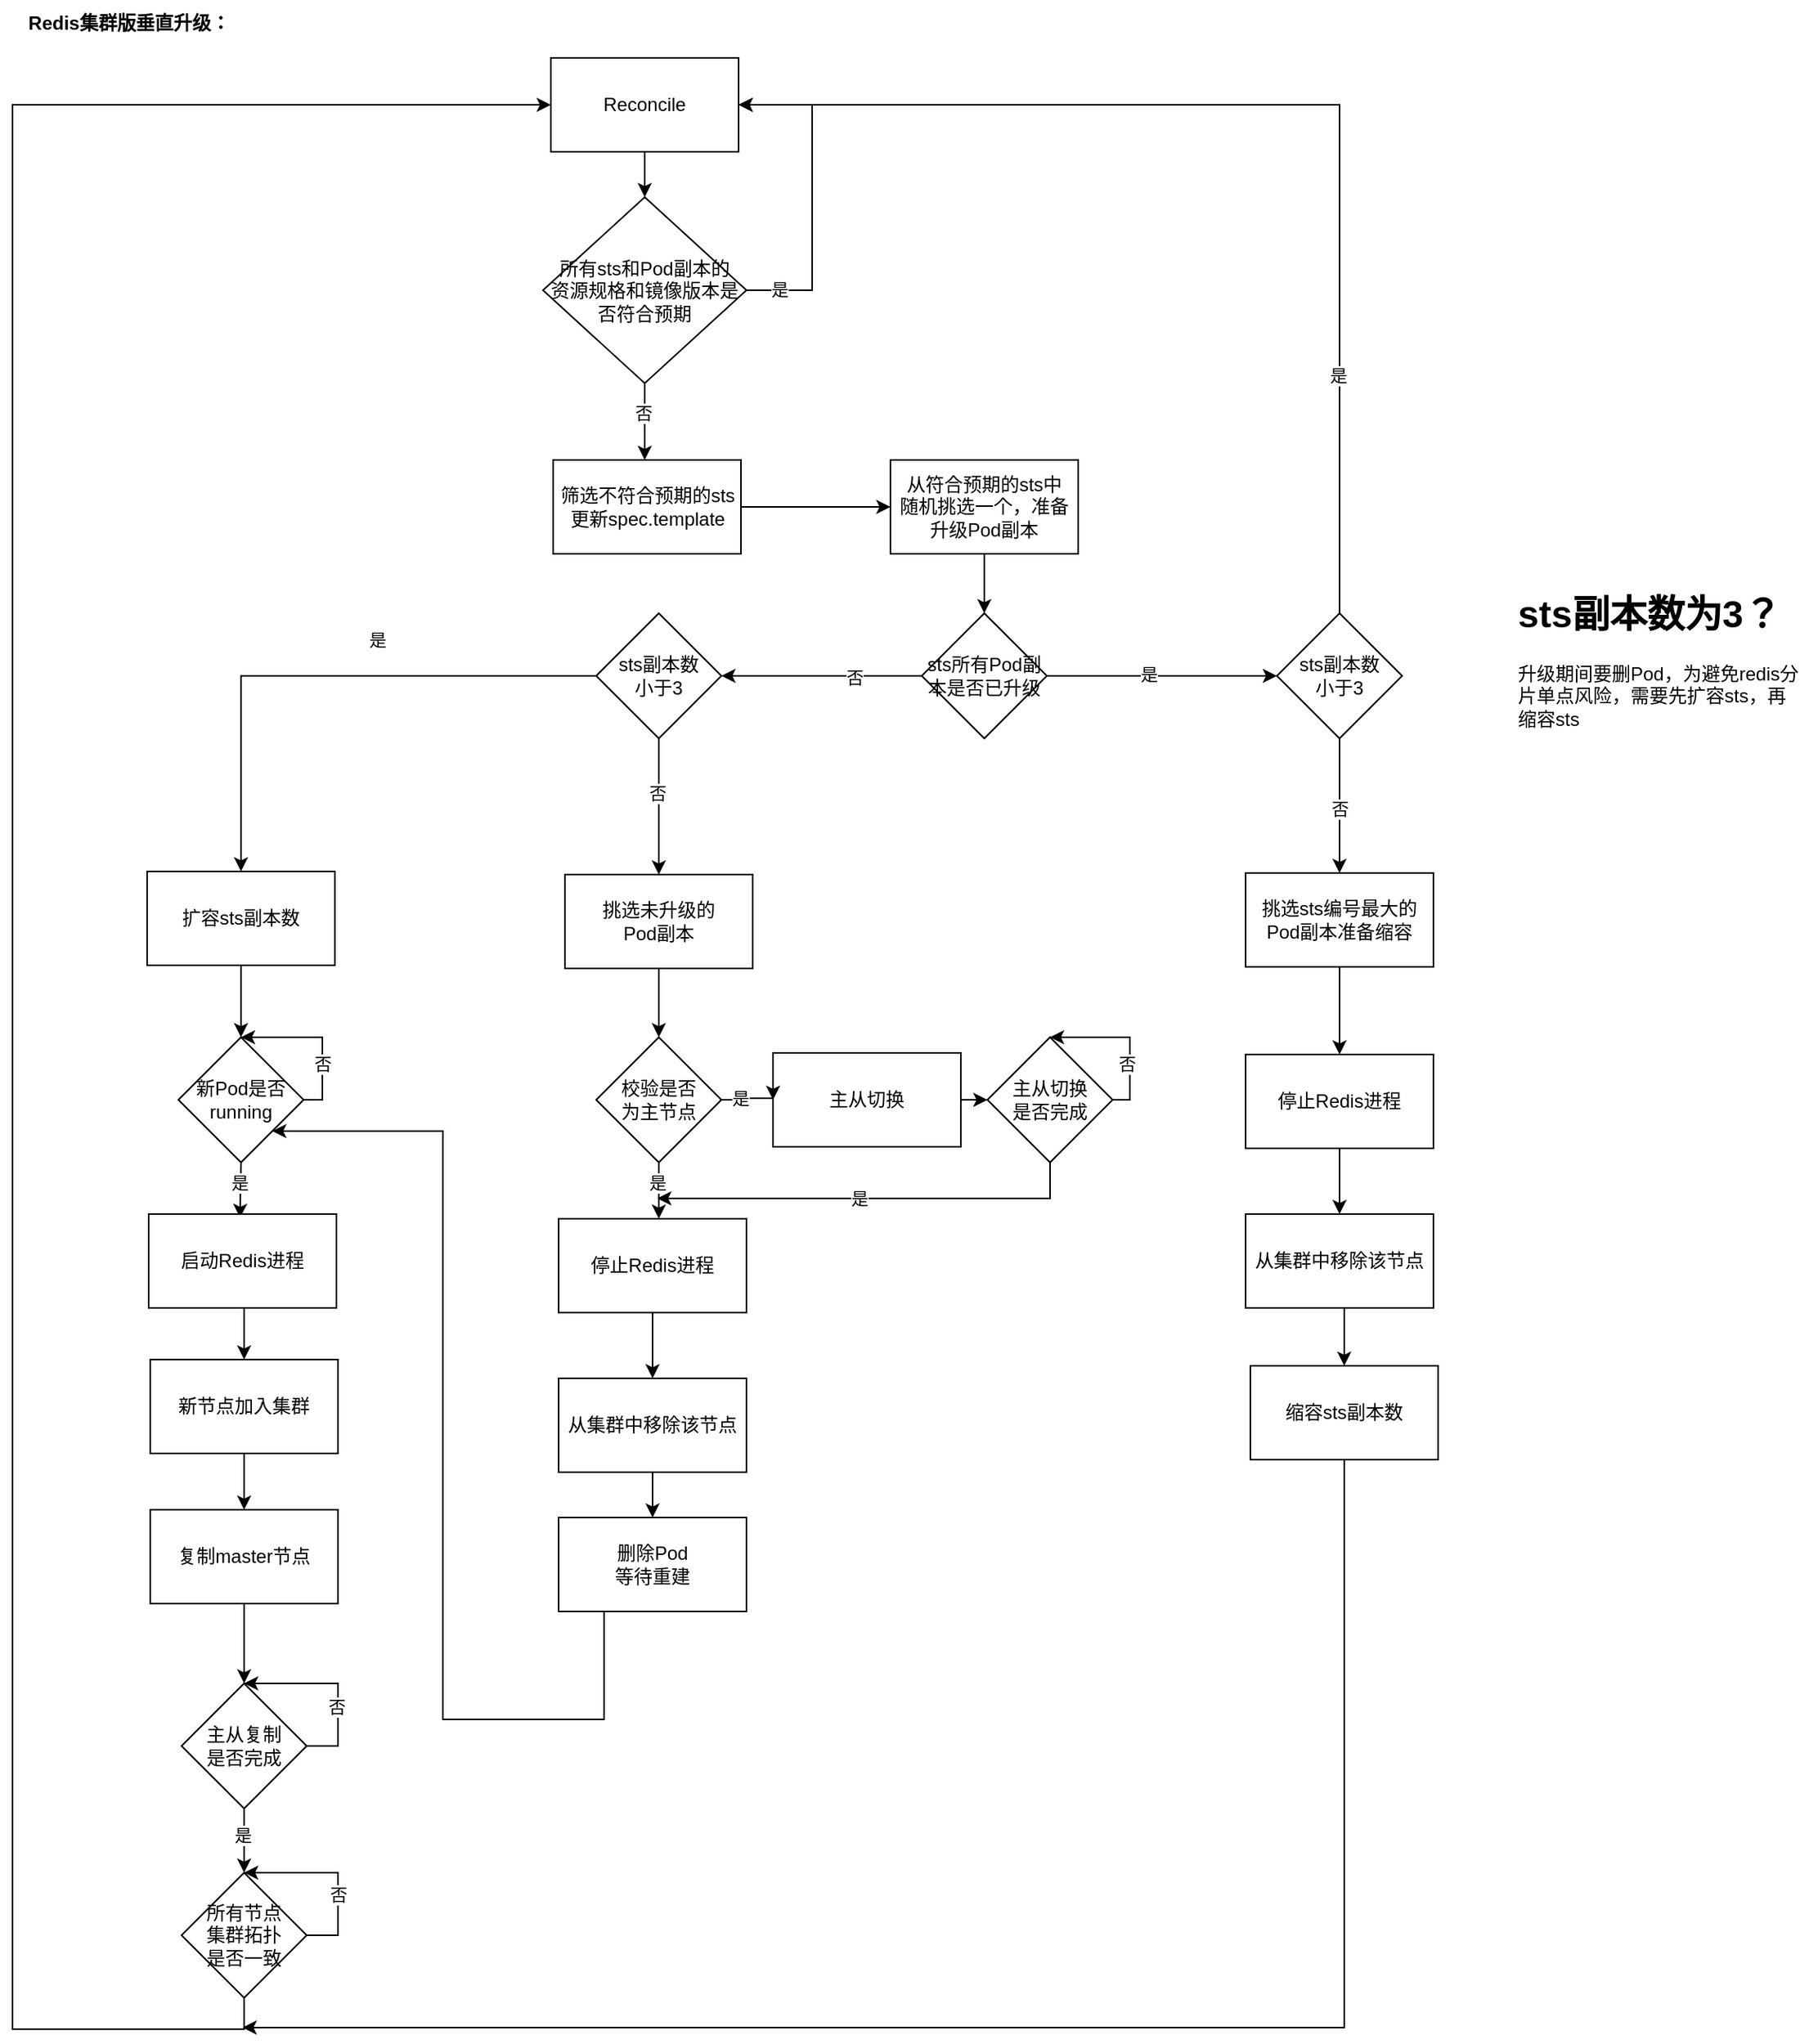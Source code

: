 <mxfile version="21.7.5" type="github">
  <diagram id="rYdwiMb5jvszhZctyrXV" name="第 1 页">
    <mxGraphModel dx="2520" dy="1840" grid="0" gridSize="10" guides="1" tooltips="1" connect="1" arrows="1" fold="1" page="0" pageScale="1" pageWidth="1920" pageHeight="1200" math="0" shadow="0">
      <root>
        <mxCell id="0" />
        <mxCell id="1" parent="0" />
        <mxCell id="zc3PDM--odiP0PYMRJm5-90" style="edgeStyle=orthogonalEdgeStyle;rounded=0;orthogonalLoop=1;jettySize=auto;html=1;exitX=0.5;exitY=1;exitDx=0;exitDy=0;" edge="1" parent="1" source="H4AHmsklHaAgQYHNetgv-2" target="zc3PDM--odiP0PYMRJm5-74">
          <mxGeometry relative="1" as="geometry" />
        </mxCell>
        <mxCell id="H4AHmsklHaAgQYHNetgv-2" value="Reconcile" style="rounded=0;whiteSpace=wrap;html=1;" parent="1" vertex="1">
          <mxGeometry x="134" y="-27" width="120" height="60" as="geometry" />
        </mxCell>
        <mxCell id="H4AHmsklHaAgQYHNetgv-16" value="&lt;b&gt;Redis集群版垂直升级：&lt;/b&gt;" style="text;html=1;strokeColor=none;fillColor=none;align=center;verticalAlign=middle;whiteSpace=wrap;rounded=0;" parent="1" vertex="1">
          <mxGeometry x="-208" y="-64" width="145" height="30" as="geometry" />
        </mxCell>
        <mxCell id="zc3PDM--odiP0PYMRJm5-89" style="edgeStyle=orthogonalEdgeStyle;rounded=0;orthogonalLoop=1;jettySize=auto;html=1;exitX=1;exitY=0.5;exitDx=0;exitDy=0;entryX=0;entryY=0.5;entryDx=0;entryDy=0;" edge="1" parent="1" source="wjV-2MAntqy5bPziTcna-1" target="zc3PDM--odiP0PYMRJm5-86">
          <mxGeometry relative="1" as="geometry" />
        </mxCell>
        <mxCell id="wjV-2MAntqy5bPziTcna-1" value="筛选不符合预期的sts更新spec.template" style="rounded=0;whiteSpace=wrap;html=1;" parent="1" vertex="1">
          <mxGeometry x="135.5" y="230" width="120" height="60" as="geometry" />
        </mxCell>
        <mxCell id="zc3PDM--odiP0PYMRJm5-50" style="edgeStyle=orthogonalEdgeStyle;rounded=0;orthogonalLoop=1;jettySize=auto;html=1;exitX=0;exitY=0.5;exitDx=0;exitDy=0;" edge="1" parent="1" source="zc3PDM--odiP0PYMRJm5-105" target="wjV-2MAntqy5bPziTcna-4">
          <mxGeometry relative="1" as="geometry">
            <mxPoint x="103" y="470" as="sourcePoint" />
            <mxPoint x="104" y="507" as="targetPoint" />
            <Array as="points">
              <mxPoint x="-64" y="368" />
            </Array>
          </mxGeometry>
        </mxCell>
        <mxCell id="zc3PDM--odiP0PYMRJm5-54" value="是" style="edgeLabel;html=1;align=center;verticalAlign=middle;resizable=0;points=[];" vertex="1" connectable="0" parent="zc3PDM--odiP0PYMRJm5-50">
          <mxGeometry x="0.018" y="3" relative="1" as="geometry">
            <mxPoint x="39" y="-26" as="offset" />
          </mxGeometry>
        </mxCell>
        <mxCell id="zc3PDM--odiP0PYMRJm5-102" style="edgeStyle=orthogonalEdgeStyle;rounded=0;orthogonalLoop=1;jettySize=auto;html=1;exitX=0.5;exitY=1;exitDx=0;exitDy=0;entryX=0.5;entryY=0;entryDx=0;entryDy=0;" edge="1" parent="1" source="zc3PDM--odiP0PYMRJm5-105" target="zc3PDM--odiP0PYMRJm5-6">
          <mxGeometry relative="1" as="geometry">
            <mxPoint x="451" y="486" as="sourcePoint" />
            <Array as="points">
              <mxPoint x="203" y="408" />
            </Array>
          </mxGeometry>
        </mxCell>
        <mxCell id="zc3PDM--odiP0PYMRJm5-103" value="否" style="edgeLabel;html=1;align=center;verticalAlign=middle;resizable=0;points=[];" vertex="1" connectable="0" parent="zc3PDM--odiP0PYMRJm5-102">
          <mxGeometry x="-0.211" y="-1" relative="1" as="geometry">
            <mxPoint as="offset" />
          </mxGeometry>
        </mxCell>
        <mxCell id="zc3PDM--odiP0PYMRJm5-49" style="edgeStyle=orthogonalEdgeStyle;rounded=0;orthogonalLoop=1;jettySize=auto;html=1;exitX=0.5;exitY=1;exitDx=0;exitDy=0;entryX=0.5;entryY=0;entryDx=0;entryDy=0;" edge="1" parent="1" source="wjV-2MAntqy5bPziTcna-4" target="wjV-2MAntqy5bPziTcna-6">
          <mxGeometry relative="1" as="geometry" />
        </mxCell>
        <mxCell id="wjV-2MAntqy5bPziTcna-4" value="扩容sts副本数" style="rounded=0;whiteSpace=wrap;html=1;" parent="1" vertex="1">
          <mxGeometry x="-124" y="493" width="120" height="60" as="geometry" />
        </mxCell>
        <mxCell id="zc3PDM--odiP0PYMRJm5-37" style="edgeStyle=orthogonalEdgeStyle;rounded=0;orthogonalLoop=1;jettySize=auto;html=1;exitX=0.5;exitY=1;exitDx=0;exitDy=0;entryX=0.428;entryY=0.04;entryDx=0;entryDy=0;entryPerimeter=0;" edge="1" parent="1" source="wjV-2MAntqy5bPziTcna-6">
          <mxGeometry relative="1" as="geometry">
            <mxPoint x="-57" y="679" as="sourcePoint" />
            <mxPoint x="-64.64" y="714.4" as="targetPoint" />
          </mxGeometry>
        </mxCell>
        <mxCell id="zc3PDM--odiP0PYMRJm5-45" value="是" style="edgeLabel;html=1;align=center;verticalAlign=middle;resizable=0;points=[];" vertex="1" connectable="0" parent="zc3PDM--odiP0PYMRJm5-37">
          <mxGeometry x="-0.509" y="-2" relative="1" as="geometry">
            <mxPoint x="1" y="4" as="offset" />
          </mxGeometry>
        </mxCell>
        <mxCell id="wjV-2MAntqy5bPziTcna-6" value="新Pod是否running" style="rhombus;whiteSpace=wrap;html=1;" parent="1" vertex="1">
          <mxGeometry x="-104" y="599" width="80" height="80" as="geometry" />
        </mxCell>
        <mxCell id="wjV-2MAntqy5bPziTcna-9" style="edgeStyle=orthogonalEdgeStyle;rounded=0;orthogonalLoop=1;jettySize=auto;html=1;exitX=1;exitY=0.5;exitDx=0;exitDy=0;entryX=0.5;entryY=0;entryDx=0;entryDy=0;" parent="1" source="wjV-2MAntqy5bPziTcna-6" target="wjV-2MAntqy5bPziTcna-6" edge="1">
          <mxGeometry relative="1" as="geometry">
            <Array as="points">
              <mxPoint x="-12" y="639" />
              <mxPoint x="-12" y="599" />
            </Array>
          </mxGeometry>
        </mxCell>
        <mxCell id="zc3PDM--odiP0PYMRJm5-44" value="否" style="edgeLabel;html=1;align=center;verticalAlign=middle;resizable=0;points=[];" vertex="1" connectable="0" parent="wjV-2MAntqy5bPziTcna-9">
          <mxGeometry x="-0.329" relative="1" as="geometry">
            <mxPoint as="offset" />
          </mxGeometry>
        </mxCell>
        <mxCell id="zc3PDM--odiP0PYMRJm5-38" style="edgeStyle=orthogonalEdgeStyle;rounded=0;orthogonalLoop=1;jettySize=auto;html=1;exitX=0.5;exitY=1;exitDx=0;exitDy=0;entryX=0.5;entryY=0;entryDx=0;entryDy=0;" edge="1" parent="1" source="wjV-2MAntqy5bPziTcna-10" target="wjV-2MAntqy5bPziTcna-11">
          <mxGeometry relative="1" as="geometry" />
        </mxCell>
        <mxCell id="wjV-2MAntqy5bPziTcna-10" value="启动Redis进程" style="rounded=0;whiteSpace=wrap;html=1;" parent="1" vertex="1">
          <mxGeometry x="-123" y="712" width="120" height="60" as="geometry" />
        </mxCell>
        <mxCell id="zc3PDM--odiP0PYMRJm5-39" style="edgeStyle=orthogonalEdgeStyle;rounded=0;orthogonalLoop=1;jettySize=auto;html=1;exitX=0.5;exitY=1;exitDx=0;exitDy=0;entryX=0.5;entryY=0;entryDx=0;entryDy=0;" edge="1" parent="1" source="wjV-2MAntqy5bPziTcna-11" target="zc3PDM--odiP0PYMRJm5-18">
          <mxGeometry relative="1" as="geometry" />
        </mxCell>
        <mxCell id="wjV-2MAntqy5bPziTcna-11" value="新节点加入集群" style="rounded=0;whiteSpace=wrap;html=1;" parent="1" vertex="1">
          <mxGeometry x="-122" y="805" width="120" height="60" as="geometry" />
        </mxCell>
        <mxCell id="zc3PDM--odiP0PYMRJm5-56" style="edgeStyle=orthogonalEdgeStyle;rounded=0;orthogonalLoop=1;jettySize=auto;html=1;exitX=0.5;exitY=1;exitDx=0;exitDy=0;entryX=0.5;entryY=0;entryDx=0;entryDy=0;" edge="1" parent="1" source="zc3PDM--odiP0PYMRJm5-97" target="zc3PDM--odiP0PYMRJm5-2">
          <mxGeometry relative="1" as="geometry">
            <mxPoint x="637" y="526.0" as="sourcePoint" />
          </mxGeometry>
        </mxCell>
        <mxCell id="zc3PDM--odiP0PYMRJm5-63" value="否" style="edgeLabel;html=1;align=center;verticalAlign=middle;resizable=0;points=[];" vertex="1" connectable="0" parent="zc3PDM--odiP0PYMRJm5-56">
          <mxGeometry x="-0.514" y="2" relative="1" as="geometry">
            <mxPoint x="-2" y="24" as="offset" />
          </mxGeometry>
        </mxCell>
        <mxCell id="zc3PDM--odiP0PYMRJm5-57" style="edgeStyle=orthogonalEdgeStyle;rounded=0;orthogonalLoop=1;jettySize=auto;html=1;exitX=0.5;exitY=1;exitDx=0;exitDy=0;entryX=0.5;entryY=0;entryDx=0;entryDy=0;" edge="1" parent="1" source="zc3PDM--odiP0PYMRJm5-2" target="zc3PDM--odiP0PYMRJm5-3">
          <mxGeometry relative="1" as="geometry" />
        </mxCell>
        <mxCell id="zc3PDM--odiP0PYMRJm5-2" value="挑选sts编号最大的Pod副本准备缩容" style="rounded=0;whiteSpace=wrap;html=1;" vertex="1" parent="1">
          <mxGeometry x="578" y="494" width="120" height="60" as="geometry" />
        </mxCell>
        <mxCell id="zc3PDM--odiP0PYMRJm5-58" style="edgeStyle=orthogonalEdgeStyle;rounded=0;orthogonalLoop=1;jettySize=auto;html=1;exitX=0.5;exitY=1;exitDx=0;exitDy=0;" edge="1" parent="1" source="zc3PDM--odiP0PYMRJm5-3" target="zc3PDM--odiP0PYMRJm5-4">
          <mxGeometry relative="1" as="geometry" />
        </mxCell>
        <mxCell id="zc3PDM--odiP0PYMRJm5-3" value="停止Redis进程" style="rounded=0;whiteSpace=wrap;html=1;" vertex="1" parent="1">
          <mxGeometry x="578" y="610" width="120" height="60" as="geometry" />
        </mxCell>
        <mxCell id="zc3PDM--odiP0PYMRJm5-59" style="edgeStyle=orthogonalEdgeStyle;rounded=0;orthogonalLoop=1;jettySize=auto;html=1;exitX=0.5;exitY=1;exitDx=0;exitDy=0;entryX=0.5;entryY=0;entryDx=0;entryDy=0;" edge="1" parent="1" source="zc3PDM--odiP0PYMRJm5-4" target="zc3PDM--odiP0PYMRJm5-5">
          <mxGeometry relative="1" as="geometry" />
        </mxCell>
        <mxCell id="zc3PDM--odiP0PYMRJm5-4" value="从集群中移除该节点" style="rounded=0;whiteSpace=wrap;html=1;" vertex="1" parent="1">
          <mxGeometry x="578" y="712" width="120" height="60" as="geometry" />
        </mxCell>
        <mxCell id="zc3PDM--odiP0PYMRJm5-73" style="edgeStyle=orthogonalEdgeStyle;rounded=0;orthogonalLoop=1;jettySize=auto;html=1;exitX=0.5;exitY=1;exitDx=0;exitDy=0;" edge="1" parent="1" source="zc3PDM--odiP0PYMRJm5-5">
          <mxGeometry relative="1" as="geometry">
            <mxPoint x="-63" y="1232" as="targetPoint" />
            <Array as="points">
              <mxPoint x="641" y="1232" />
            </Array>
          </mxGeometry>
        </mxCell>
        <mxCell id="zc3PDM--odiP0PYMRJm5-5" value="缩容sts副本数" style="rounded=0;whiteSpace=wrap;html=1;" vertex="1" parent="1">
          <mxGeometry x="581" y="809" width="120" height="60" as="geometry" />
        </mxCell>
        <mxCell id="zc3PDM--odiP0PYMRJm5-62" style="edgeStyle=orthogonalEdgeStyle;rounded=0;orthogonalLoop=1;jettySize=auto;html=1;exitX=0.5;exitY=1;exitDx=0;exitDy=0;entryX=0.5;entryY=0;entryDx=0;entryDy=0;" edge="1" parent="1" source="zc3PDM--odiP0PYMRJm5-6" target="zc3PDM--odiP0PYMRJm5-30">
          <mxGeometry relative="1" as="geometry" />
        </mxCell>
        <mxCell id="zc3PDM--odiP0PYMRJm5-6" value="挑选未升级的&lt;br&gt;Pod副本" style="rounded=0;whiteSpace=wrap;html=1;" vertex="1" parent="1">
          <mxGeometry x="143" y="495" width="120" height="60" as="geometry" />
        </mxCell>
        <mxCell id="zc3PDM--odiP0PYMRJm5-65" style="edgeStyle=orthogonalEdgeStyle;rounded=0;orthogonalLoop=1;jettySize=auto;html=1;exitX=1;exitY=0.5;exitDx=0;exitDy=0;entryX=0;entryY=0.5;entryDx=0;entryDy=0;" edge="1" parent="1" source="zc3PDM--odiP0PYMRJm5-8" target="zc3PDM--odiP0PYMRJm5-32">
          <mxGeometry relative="1" as="geometry" />
        </mxCell>
        <mxCell id="zc3PDM--odiP0PYMRJm5-8" value="主从切换" style="rounded=0;whiteSpace=wrap;html=1;" vertex="1" parent="1">
          <mxGeometry x="276" y="609" width="120" height="60" as="geometry" />
        </mxCell>
        <mxCell id="zc3PDM--odiP0PYMRJm5-71" style="edgeStyle=orthogonalEdgeStyle;rounded=0;orthogonalLoop=1;jettySize=auto;html=1;exitX=0.5;exitY=1;exitDx=0;exitDy=0;entryX=0.5;entryY=0;entryDx=0;entryDy=0;" edge="1" parent="1" source="zc3PDM--odiP0PYMRJm5-10" target="zc3PDM--odiP0PYMRJm5-11">
          <mxGeometry relative="1" as="geometry" />
        </mxCell>
        <mxCell id="zc3PDM--odiP0PYMRJm5-10" value="停止Redis进程" style="rounded=0;whiteSpace=wrap;html=1;" vertex="1" parent="1">
          <mxGeometry x="139" y="715" width="120" height="60" as="geometry" />
        </mxCell>
        <mxCell id="zc3PDM--odiP0PYMRJm5-72" style="edgeStyle=orthogonalEdgeStyle;rounded=0;orthogonalLoop=1;jettySize=auto;html=1;exitX=0.5;exitY=1;exitDx=0;exitDy=0;entryX=0.5;entryY=0;entryDx=0;entryDy=0;" edge="1" parent="1" source="zc3PDM--odiP0PYMRJm5-11" target="zc3PDM--odiP0PYMRJm5-12">
          <mxGeometry relative="1" as="geometry" />
        </mxCell>
        <mxCell id="zc3PDM--odiP0PYMRJm5-11" value="从集群中移除该节点" style="rounded=0;whiteSpace=wrap;html=1;" vertex="1" parent="1">
          <mxGeometry x="139" y="817" width="120" height="60" as="geometry" />
        </mxCell>
        <mxCell id="zc3PDM--odiP0PYMRJm5-108" style="edgeStyle=orthogonalEdgeStyle;rounded=0;orthogonalLoop=1;jettySize=auto;html=1;exitX=0.5;exitY=1;exitDx=0;exitDy=0;entryX=1;entryY=1;entryDx=0;entryDy=0;" edge="1" parent="1" source="zc3PDM--odiP0PYMRJm5-12" target="wjV-2MAntqy5bPziTcna-6">
          <mxGeometry relative="1" as="geometry">
            <Array as="points">
              <mxPoint x="168" y="1035" />
              <mxPoint x="65" y="1035" />
              <mxPoint x="65" y="659" />
            </Array>
          </mxGeometry>
        </mxCell>
        <mxCell id="zc3PDM--odiP0PYMRJm5-12" value="删除Pod&lt;br&gt;等待重建" style="rounded=0;whiteSpace=wrap;html=1;" vertex="1" parent="1">
          <mxGeometry x="139" y="906" width="120" height="60" as="geometry" />
        </mxCell>
        <mxCell id="zc3PDM--odiP0PYMRJm5-40" style="edgeStyle=orthogonalEdgeStyle;rounded=0;orthogonalLoop=1;jettySize=auto;html=1;exitX=0.5;exitY=1;exitDx=0;exitDy=0;entryX=0.5;entryY=0;entryDx=0;entryDy=0;" edge="1" parent="1" source="zc3PDM--odiP0PYMRJm5-18" target="zc3PDM--odiP0PYMRJm5-27">
          <mxGeometry relative="1" as="geometry" />
        </mxCell>
        <mxCell id="zc3PDM--odiP0PYMRJm5-18" value="复制master节点" style="rounded=0;whiteSpace=wrap;html=1;" vertex="1" parent="1">
          <mxGeometry x="-122" y="901" width="120" height="60" as="geometry" />
        </mxCell>
        <mxCell id="zc3PDM--odiP0PYMRJm5-41" style="edgeStyle=orthogonalEdgeStyle;rounded=0;orthogonalLoop=1;jettySize=auto;html=1;exitX=0.5;exitY=1;exitDx=0;exitDy=0;entryX=0.5;entryY=0;entryDx=0;entryDy=0;" edge="1" parent="1" source="zc3PDM--odiP0PYMRJm5-27" target="zc3PDM--odiP0PYMRJm5-34">
          <mxGeometry relative="1" as="geometry" />
        </mxCell>
        <mxCell id="zc3PDM--odiP0PYMRJm5-43" value="是" style="edgeLabel;html=1;align=center;verticalAlign=middle;resizable=0;points=[];" vertex="1" connectable="0" parent="zc3PDM--odiP0PYMRJm5-41">
          <mxGeometry x="-0.488" y="-1" relative="1" as="geometry">
            <mxPoint y="6" as="offset" />
          </mxGeometry>
        </mxCell>
        <mxCell id="zc3PDM--odiP0PYMRJm5-27" value="主从复制&lt;br&gt;是否完成" style="rhombus;whiteSpace=wrap;html=1;" vertex="1" parent="1">
          <mxGeometry x="-102" y="1012" width="80" height="80" as="geometry" />
        </mxCell>
        <mxCell id="zc3PDM--odiP0PYMRJm5-28" style="edgeStyle=orthogonalEdgeStyle;rounded=0;orthogonalLoop=1;jettySize=auto;html=1;exitX=1;exitY=0.5;exitDx=0;exitDy=0;entryX=0.5;entryY=0;entryDx=0;entryDy=0;" edge="1" parent="1" source="zc3PDM--odiP0PYMRJm5-27" target="zc3PDM--odiP0PYMRJm5-27">
          <mxGeometry relative="1" as="geometry">
            <Array as="points">
              <mxPoint x="-2" y="1052" />
              <mxPoint x="-2" y="1012" />
            </Array>
          </mxGeometry>
        </mxCell>
        <mxCell id="zc3PDM--odiP0PYMRJm5-42" value="否" style="edgeLabel;html=1;align=center;verticalAlign=middle;resizable=0;points=[];" vertex="1" connectable="0" parent="zc3PDM--odiP0PYMRJm5-28">
          <mxGeometry x="-0.237" y="1" relative="1" as="geometry">
            <mxPoint y="1" as="offset" />
          </mxGeometry>
        </mxCell>
        <mxCell id="zc3PDM--odiP0PYMRJm5-67" style="edgeStyle=orthogonalEdgeStyle;rounded=0;orthogonalLoop=1;jettySize=auto;html=1;exitX=0.5;exitY=1;exitDx=0;exitDy=0;" edge="1" parent="1" source="zc3PDM--odiP0PYMRJm5-30" target="zc3PDM--odiP0PYMRJm5-10">
          <mxGeometry relative="1" as="geometry">
            <Array as="points">
              <mxPoint x="203" y="707" />
              <mxPoint x="203" y="707" />
            </Array>
          </mxGeometry>
        </mxCell>
        <mxCell id="zc3PDM--odiP0PYMRJm5-68" value="是" style="edgeLabel;html=1;align=center;verticalAlign=middle;resizable=0;points=[];" vertex="1" connectable="0" parent="zc3PDM--odiP0PYMRJm5-67">
          <mxGeometry x="-0.075" y="-3" relative="1" as="geometry">
            <mxPoint x="2" y="-4" as="offset" />
          </mxGeometry>
        </mxCell>
        <mxCell id="zc3PDM--odiP0PYMRJm5-30" value="校验是否&lt;br&gt;为主节点" style="rhombus;whiteSpace=wrap;html=1;" vertex="1" parent="1">
          <mxGeometry x="163" y="599" width="80" height="80" as="geometry" />
        </mxCell>
        <mxCell id="zc3PDM--odiP0PYMRJm5-31" style="edgeStyle=orthogonalEdgeStyle;rounded=0;orthogonalLoop=1;jettySize=auto;html=1;exitX=1;exitY=0.5;exitDx=0;exitDy=0;entryX=0;entryY=0.5;entryDx=0;entryDy=0;" edge="1" parent="1" target="zc3PDM--odiP0PYMRJm5-8">
          <mxGeometry relative="1" as="geometry">
            <Array as="points">
              <mxPoint x="251" y="639" />
              <mxPoint x="261" y="638" />
            </Array>
            <mxPoint x="242" y="639" as="sourcePoint" />
          </mxGeometry>
        </mxCell>
        <mxCell id="zc3PDM--odiP0PYMRJm5-64" value="是" style="edgeLabel;html=1;align=center;verticalAlign=middle;resizable=0;points=[];" vertex="1" connectable="0" parent="zc3PDM--odiP0PYMRJm5-31">
          <mxGeometry x="0.013" y="-2" relative="1" as="geometry">
            <mxPoint x="-4" y="-2" as="offset" />
          </mxGeometry>
        </mxCell>
        <mxCell id="zc3PDM--odiP0PYMRJm5-69" style="edgeStyle=orthogonalEdgeStyle;rounded=0;orthogonalLoop=1;jettySize=auto;html=1;exitX=0.5;exitY=1;exitDx=0;exitDy=0;" edge="1" parent="1" source="zc3PDM--odiP0PYMRJm5-32">
          <mxGeometry relative="1" as="geometry">
            <mxPoint x="202" y="702" as="targetPoint" />
            <mxPoint x="532" y="675" as="sourcePoint" />
            <Array as="points">
              <mxPoint x="453" y="702" />
            </Array>
          </mxGeometry>
        </mxCell>
        <mxCell id="zc3PDM--odiP0PYMRJm5-91" value="是" style="edgeLabel;html=1;align=center;verticalAlign=middle;resizable=0;points=[];" vertex="1" connectable="0" parent="zc3PDM--odiP0PYMRJm5-69">
          <mxGeometry x="0.062" y="2" relative="1" as="geometry">
            <mxPoint y="-2" as="offset" />
          </mxGeometry>
        </mxCell>
        <mxCell id="zc3PDM--odiP0PYMRJm5-32" value="主从切换&lt;br&gt;是否完成" style="rhombus;whiteSpace=wrap;html=1;" vertex="1" parent="1">
          <mxGeometry x="413" y="599" width="80" height="80" as="geometry" />
        </mxCell>
        <mxCell id="zc3PDM--odiP0PYMRJm5-33" style="edgeStyle=orthogonalEdgeStyle;rounded=0;orthogonalLoop=1;jettySize=auto;html=1;exitX=1;exitY=0.5;exitDx=0;exitDy=0;entryX=0.5;entryY=0;entryDx=0;entryDy=0;" edge="1" parent="1" source="zc3PDM--odiP0PYMRJm5-32" target="zc3PDM--odiP0PYMRJm5-32">
          <mxGeometry relative="1" as="geometry">
            <Array as="points">
              <mxPoint x="504" y="639" />
              <mxPoint x="504" y="599" />
            </Array>
          </mxGeometry>
        </mxCell>
        <mxCell id="zc3PDM--odiP0PYMRJm5-66" value="否" style="edgeLabel;html=1;align=center;verticalAlign=middle;resizable=0;points=[];" vertex="1" connectable="0" parent="zc3PDM--odiP0PYMRJm5-33">
          <mxGeometry x="-0.308" y="-2" relative="1" as="geometry">
            <mxPoint x="-4" y="1" as="offset" />
          </mxGeometry>
        </mxCell>
        <mxCell id="zc3PDM--odiP0PYMRJm5-48" style="edgeStyle=orthogonalEdgeStyle;rounded=0;orthogonalLoop=1;jettySize=auto;html=1;exitX=0.5;exitY=1;exitDx=0;exitDy=0;entryX=0;entryY=0.5;entryDx=0;entryDy=0;" edge="1" parent="1" source="zc3PDM--odiP0PYMRJm5-34" target="H4AHmsklHaAgQYHNetgv-2">
          <mxGeometry relative="1" as="geometry">
            <mxPoint x="580" y="1304" as="targetPoint" />
            <Array as="points">
              <mxPoint x="-62" y="1233" />
              <mxPoint x="-210" y="1233" />
              <mxPoint x="-210" y="3" />
            </Array>
          </mxGeometry>
        </mxCell>
        <mxCell id="zc3PDM--odiP0PYMRJm5-34" value="所有节点&lt;br&gt;集群拓扑&lt;br&gt;是否一致" style="rhombus;whiteSpace=wrap;html=1;" vertex="1" parent="1">
          <mxGeometry x="-102" y="1133" width="80" height="80" as="geometry" />
        </mxCell>
        <mxCell id="zc3PDM--odiP0PYMRJm5-35" style="edgeStyle=orthogonalEdgeStyle;rounded=0;orthogonalLoop=1;jettySize=auto;html=1;exitX=1;exitY=0.5;exitDx=0;exitDy=0;entryX=0.5;entryY=0;entryDx=0;entryDy=0;" edge="1" parent="1" source="zc3PDM--odiP0PYMRJm5-34" target="zc3PDM--odiP0PYMRJm5-34">
          <mxGeometry relative="1" as="geometry">
            <Array as="points">
              <mxPoint x="-2" y="1173" />
              <mxPoint x="-2" y="1133" />
            </Array>
          </mxGeometry>
        </mxCell>
        <mxCell id="zc3PDM--odiP0PYMRJm5-46" value="否" style="edgeLabel;html=1;align=center;verticalAlign=middle;resizable=0;points=[];" vertex="1" connectable="0" parent="zc3PDM--odiP0PYMRJm5-35">
          <mxGeometry x="-0.242" relative="1" as="geometry">
            <mxPoint y="-1" as="offset" />
          </mxGeometry>
        </mxCell>
        <mxCell id="zc3PDM--odiP0PYMRJm5-109" style="edgeStyle=orthogonalEdgeStyle;rounded=0;orthogonalLoop=1;jettySize=auto;html=1;exitX=0.5;exitY=1;exitDx=0;exitDy=0;" edge="1" parent="1" source="zc3PDM--odiP0PYMRJm5-74" target="wjV-2MAntqy5bPziTcna-1">
          <mxGeometry relative="1" as="geometry">
            <Array as="points">
              <mxPoint x="194" y="216" />
              <mxPoint x="194" y="216" />
            </Array>
          </mxGeometry>
        </mxCell>
        <mxCell id="zc3PDM--odiP0PYMRJm5-110" value="否" style="edgeLabel;html=1;align=center;verticalAlign=middle;resizable=0;points=[];" vertex="1" connectable="0" parent="zc3PDM--odiP0PYMRJm5-109">
          <mxGeometry x="-0.225" y="-1" relative="1" as="geometry">
            <mxPoint as="offset" />
          </mxGeometry>
        </mxCell>
        <mxCell id="zc3PDM--odiP0PYMRJm5-74" value="所有sts和Pod副本的&lt;br&gt;资源规格和镜像版本是否符合预期" style="rhombus;whiteSpace=wrap;html=1;" vertex="1" parent="1">
          <mxGeometry x="129" y="62" width="130" height="119" as="geometry" />
        </mxCell>
        <mxCell id="zc3PDM--odiP0PYMRJm5-75" style="edgeStyle=orthogonalEdgeStyle;rounded=0;orthogonalLoop=1;jettySize=auto;html=1;exitX=1;exitY=0.5;exitDx=0;exitDy=0;entryX=1;entryY=0.5;entryDx=0;entryDy=0;" edge="1" parent="1" source="zc3PDM--odiP0PYMRJm5-74" target="H4AHmsklHaAgQYHNetgv-2">
          <mxGeometry relative="1" as="geometry">
            <Array as="points">
              <mxPoint x="301" y="122" />
              <mxPoint x="301" y="3" />
            </Array>
            <mxPoint x="696.12" y="146.64" as="targetPoint" />
          </mxGeometry>
        </mxCell>
        <mxCell id="zc3PDM--odiP0PYMRJm5-84" value="是" style="edgeLabel;html=1;align=center;verticalAlign=middle;resizable=0;points=[];" vertex="1" connectable="0" parent="zc3PDM--odiP0PYMRJm5-75">
          <mxGeometry x="-0.659" y="-1" relative="1" as="geometry">
            <mxPoint x="-15" y="-2" as="offset" />
          </mxGeometry>
        </mxCell>
        <mxCell id="zc3PDM--odiP0PYMRJm5-104" style="edgeStyle=orthogonalEdgeStyle;rounded=0;orthogonalLoop=1;jettySize=auto;html=1;exitX=0.5;exitY=1;exitDx=0;exitDy=0;entryX=0.5;entryY=0;entryDx=0;entryDy=0;" edge="1" parent="1" source="zc3PDM--odiP0PYMRJm5-86" target="zc3PDM--odiP0PYMRJm5-92">
          <mxGeometry relative="1" as="geometry" />
        </mxCell>
        <mxCell id="zc3PDM--odiP0PYMRJm5-86" value="从符合预期的sts中&lt;br&gt;随机挑选一个，准备升级Pod副本" style="rounded=0;whiteSpace=wrap;html=1;" vertex="1" parent="1">
          <mxGeometry x="351" y="230" width="120" height="60" as="geometry" />
        </mxCell>
        <mxCell id="zc3PDM--odiP0PYMRJm5-95" style="edgeStyle=orthogonalEdgeStyle;rounded=0;orthogonalLoop=1;jettySize=auto;html=1;exitX=0;exitY=0.5;exitDx=0;exitDy=0;entryX=1;entryY=0.5;entryDx=0;entryDy=0;" edge="1" parent="1" source="zc3PDM--odiP0PYMRJm5-92" target="zc3PDM--odiP0PYMRJm5-105">
          <mxGeometry relative="1" as="geometry">
            <mxPoint x="411" y="446" as="targetPoint" />
          </mxGeometry>
        </mxCell>
        <mxCell id="zc3PDM--odiP0PYMRJm5-96" value="否" style="edgeLabel;html=1;align=center;verticalAlign=middle;resizable=0;points=[];" vertex="1" connectable="0" parent="zc3PDM--odiP0PYMRJm5-95">
          <mxGeometry x="-0.35" y="1" relative="1" as="geometry">
            <mxPoint x="-2" as="offset" />
          </mxGeometry>
        </mxCell>
        <mxCell id="zc3PDM--odiP0PYMRJm5-98" style="edgeStyle=orthogonalEdgeStyle;rounded=0;orthogonalLoop=1;jettySize=auto;html=1;exitX=1;exitY=0.5;exitDx=0;exitDy=0;entryX=0;entryY=0.5;entryDx=0;entryDy=0;" edge="1" parent="1" source="zc3PDM--odiP0PYMRJm5-92" target="zc3PDM--odiP0PYMRJm5-97">
          <mxGeometry relative="1" as="geometry" />
        </mxCell>
        <mxCell id="zc3PDM--odiP0PYMRJm5-99" value="是" style="edgeLabel;html=1;align=center;verticalAlign=middle;resizable=0;points=[];" vertex="1" connectable="0" parent="zc3PDM--odiP0PYMRJm5-98">
          <mxGeometry x="-0.117" y="1" relative="1" as="geometry">
            <mxPoint as="offset" />
          </mxGeometry>
        </mxCell>
        <mxCell id="zc3PDM--odiP0PYMRJm5-92" value="sts所有Pod副本是否已升级" style="rhombus;whiteSpace=wrap;html=1;" vertex="1" parent="1">
          <mxGeometry x="371" y="328" width="80" height="80" as="geometry" />
        </mxCell>
        <mxCell id="zc3PDM--odiP0PYMRJm5-100" style="edgeStyle=orthogonalEdgeStyle;rounded=0;orthogonalLoop=1;jettySize=auto;html=1;exitX=0.5;exitY=0;exitDx=0;exitDy=0;entryX=1;entryY=0.5;entryDx=0;entryDy=0;" edge="1" parent="1" source="zc3PDM--odiP0PYMRJm5-97" target="H4AHmsklHaAgQYHNetgv-2">
          <mxGeometry relative="1" as="geometry">
            <Array as="points">
              <mxPoint x="638" y="3" />
            </Array>
          </mxGeometry>
        </mxCell>
        <mxCell id="zc3PDM--odiP0PYMRJm5-101" value="是" style="edgeLabel;html=1;align=center;verticalAlign=middle;resizable=0;points=[];" vertex="1" connectable="0" parent="zc3PDM--odiP0PYMRJm5-100">
          <mxGeometry x="-0.164" y="-1" relative="1" as="geometry">
            <mxPoint x="-2" y="144" as="offset" />
          </mxGeometry>
        </mxCell>
        <mxCell id="zc3PDM--odiP0PYMRJm5-97" value="sts副本数&lt;br&gt;小于3" style="rhombus;whiteSpace=wrap;html=1;" vertex="1" parent="1">
          <mxGeometry x="598" y="328" width="80" height="80" as="geometry" />
        </mxCell>
        <mxCell id="zc3PDM--odiP0PYMRJm5-105" value="sts副本数&lt;br&gt;小于3" style="rhombus;whiteSpace=wrap;html=1;" vertex="1" parent="1">
          <mxGeometry x="163" y="328" width="80" height="80" as="geometry" />
        </mxCell>
        <mxCell id="zc3PDM--odiP0PYMRJm5-112" value="&lt;h1&gt;sts副本数为3？&lt;/h1&gt;&lt;p&gt;升级期间要删Pod，为避免redis分片单点风险，需要先扩容sts，再缩容sts&lt;br&gt;&lt;/p&gt;" style="text;html=1;strokeColor=none;fillColor=none;spacing=5;spacingTop=-20;whiteSpace=wrap;overflow=hidden;rounded=0;" vertex="1" parent="1">
          <mxGeometry x="747" y="309" width="190" height="108" as="geometry" />
        </mxCell>
      </root>
    </mxGraphModel>
  </diagram>
</mxfile>
